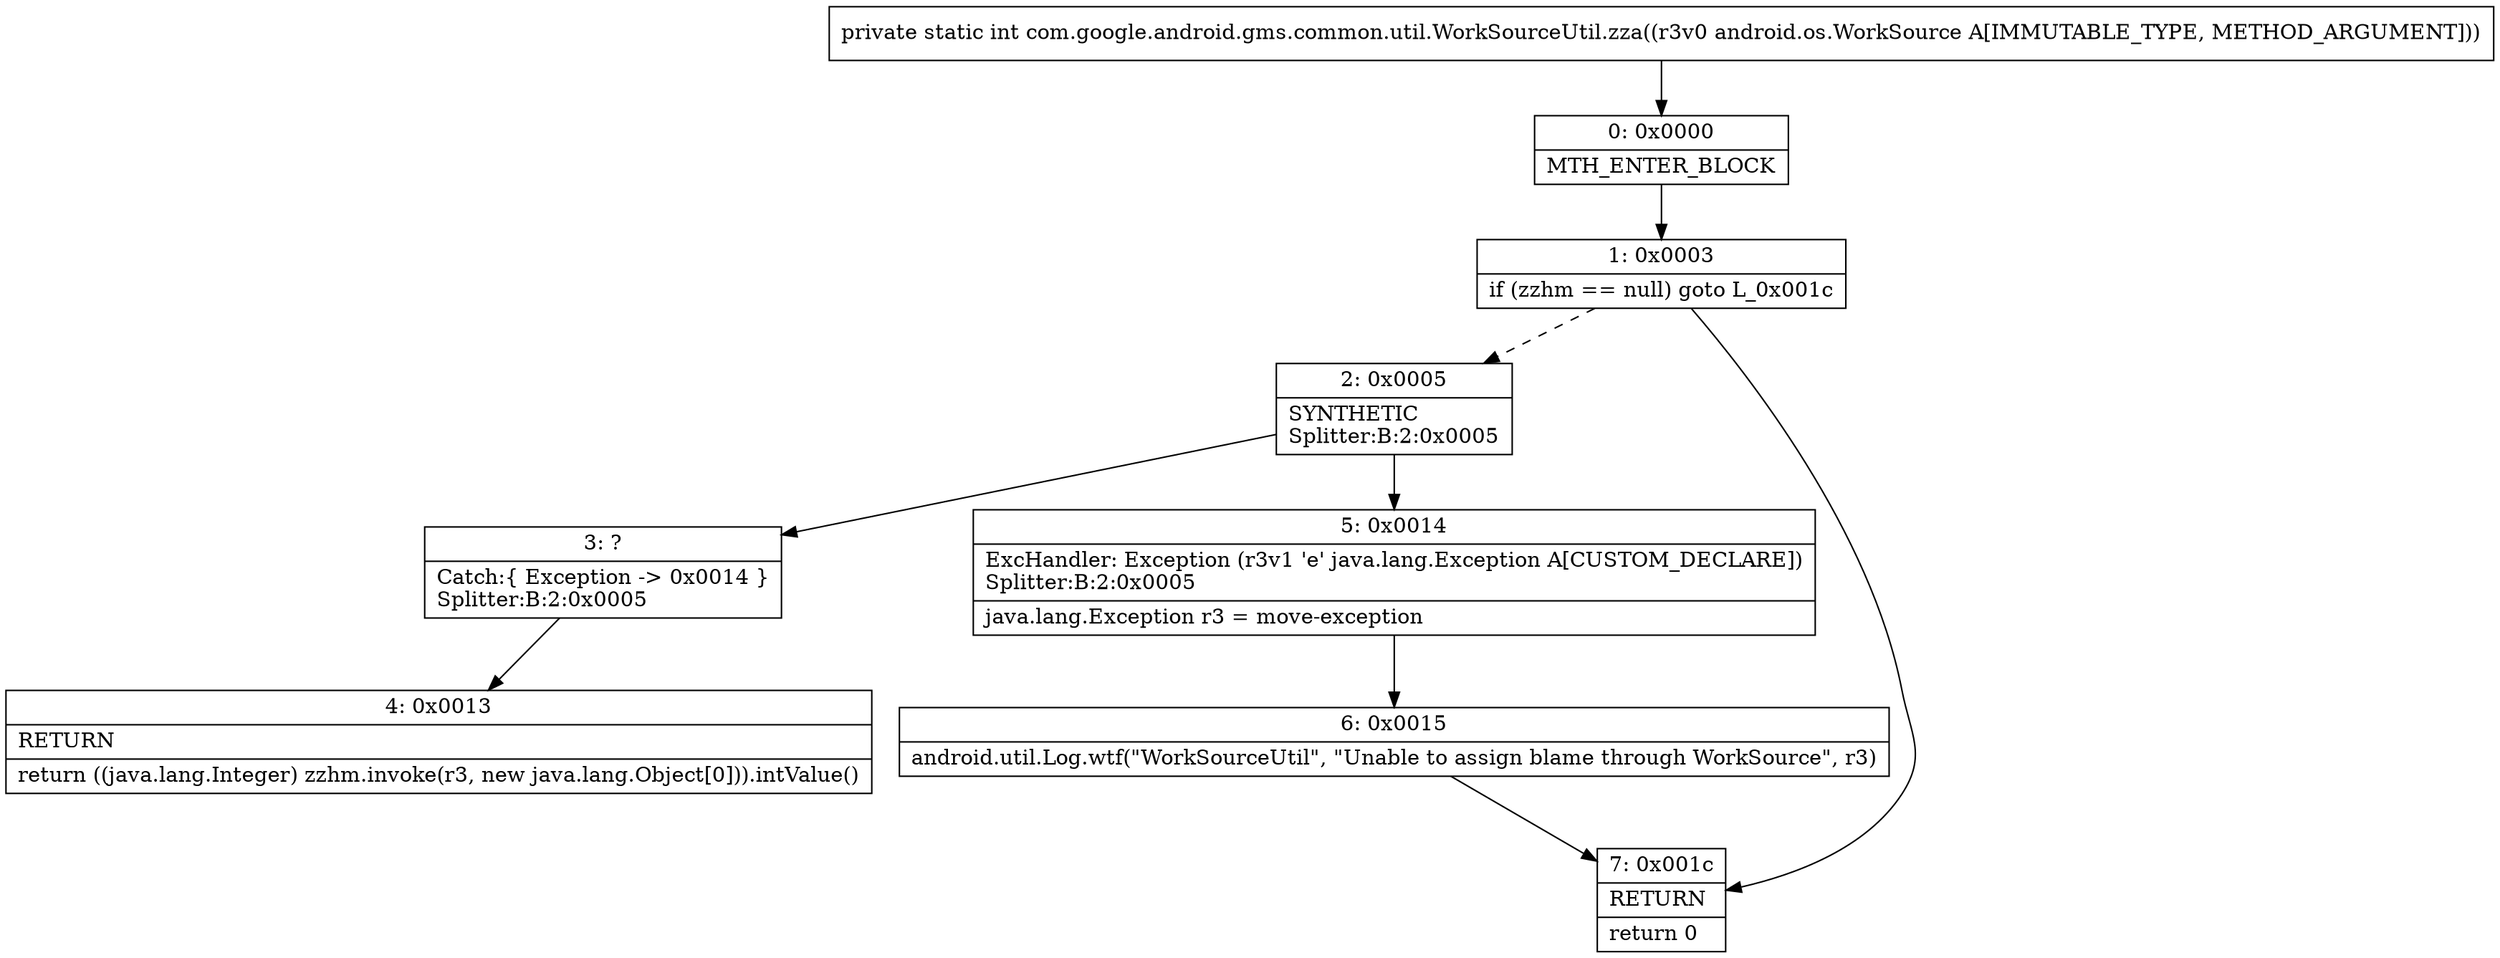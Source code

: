 digraph "CFG forcom.google.android.gms.common.util.WorkSourceUtil.zza(Landroid\/os\/WorkSource;)I" {
Node_0 [shape=record,label="{0\:\ 0x0000|MTH_ENTER_BLOCK\l}"];
Node_1 [shape=record,label="{1\:\ 0x0003|if (zzhm == null) goto L_0x001c\l}"];
Node_2 [shape=record,label="{2\:\ 0x0005|SYNTHETIC\lSplitter:B:2:0x0005\l}"];
Node_3 [shape=record,label="{3\:\ ?|Catch:\{ Exception \-\> 0x0014 \}\lSplitter:B:2:0x0005\l}"];
Node_4 [shape=record,label="{4\:\ 0x0013|RETURN\l|return ((java.lang.Integer) zzhm.invoke(r3, new java.lang.Object[0])).intValue()\l}"];
Node_5 [shape=record,label="{5\:\ 0x0014|ExcHandler: Exception (r3v1 'e' java.lang.Exception A[CUSTOM_DECLARE])\lSplitter:B:2:0x0005\l|java.lang.Exception r3 = move\-exception\l}"];
Node_6 [shape=record,label="{6\:\ 0x0015|android.util.Log.wtf(\"WorkSourceUtil\", \"Unable to assign blame through WorkSource\", r3)\l}"];
Node_7 [shape=record,label="{7\:\ 0x001c|RETURN\l|return 0\l}"];
MethodNode[shape=record,label="{private static int com.google.android.gms.common.util.WorkSourceUtil.zza((r3v0 android.os.WorkSource A[IMMUTABLE_TYPE, METHOD_ARGUMENT])) }"];
MethodNode -> Node_0;
Node_0 -> Node_1;
Node_1 -> Node_2[style=dashed];
Node_1 -> Node_7;
Node_2 -> Node_3;
Node_2 -> Node_5;
Node_3 -> Node_4;
Node_5 -> Node_6;
Node_6 -> Node_7;
}

